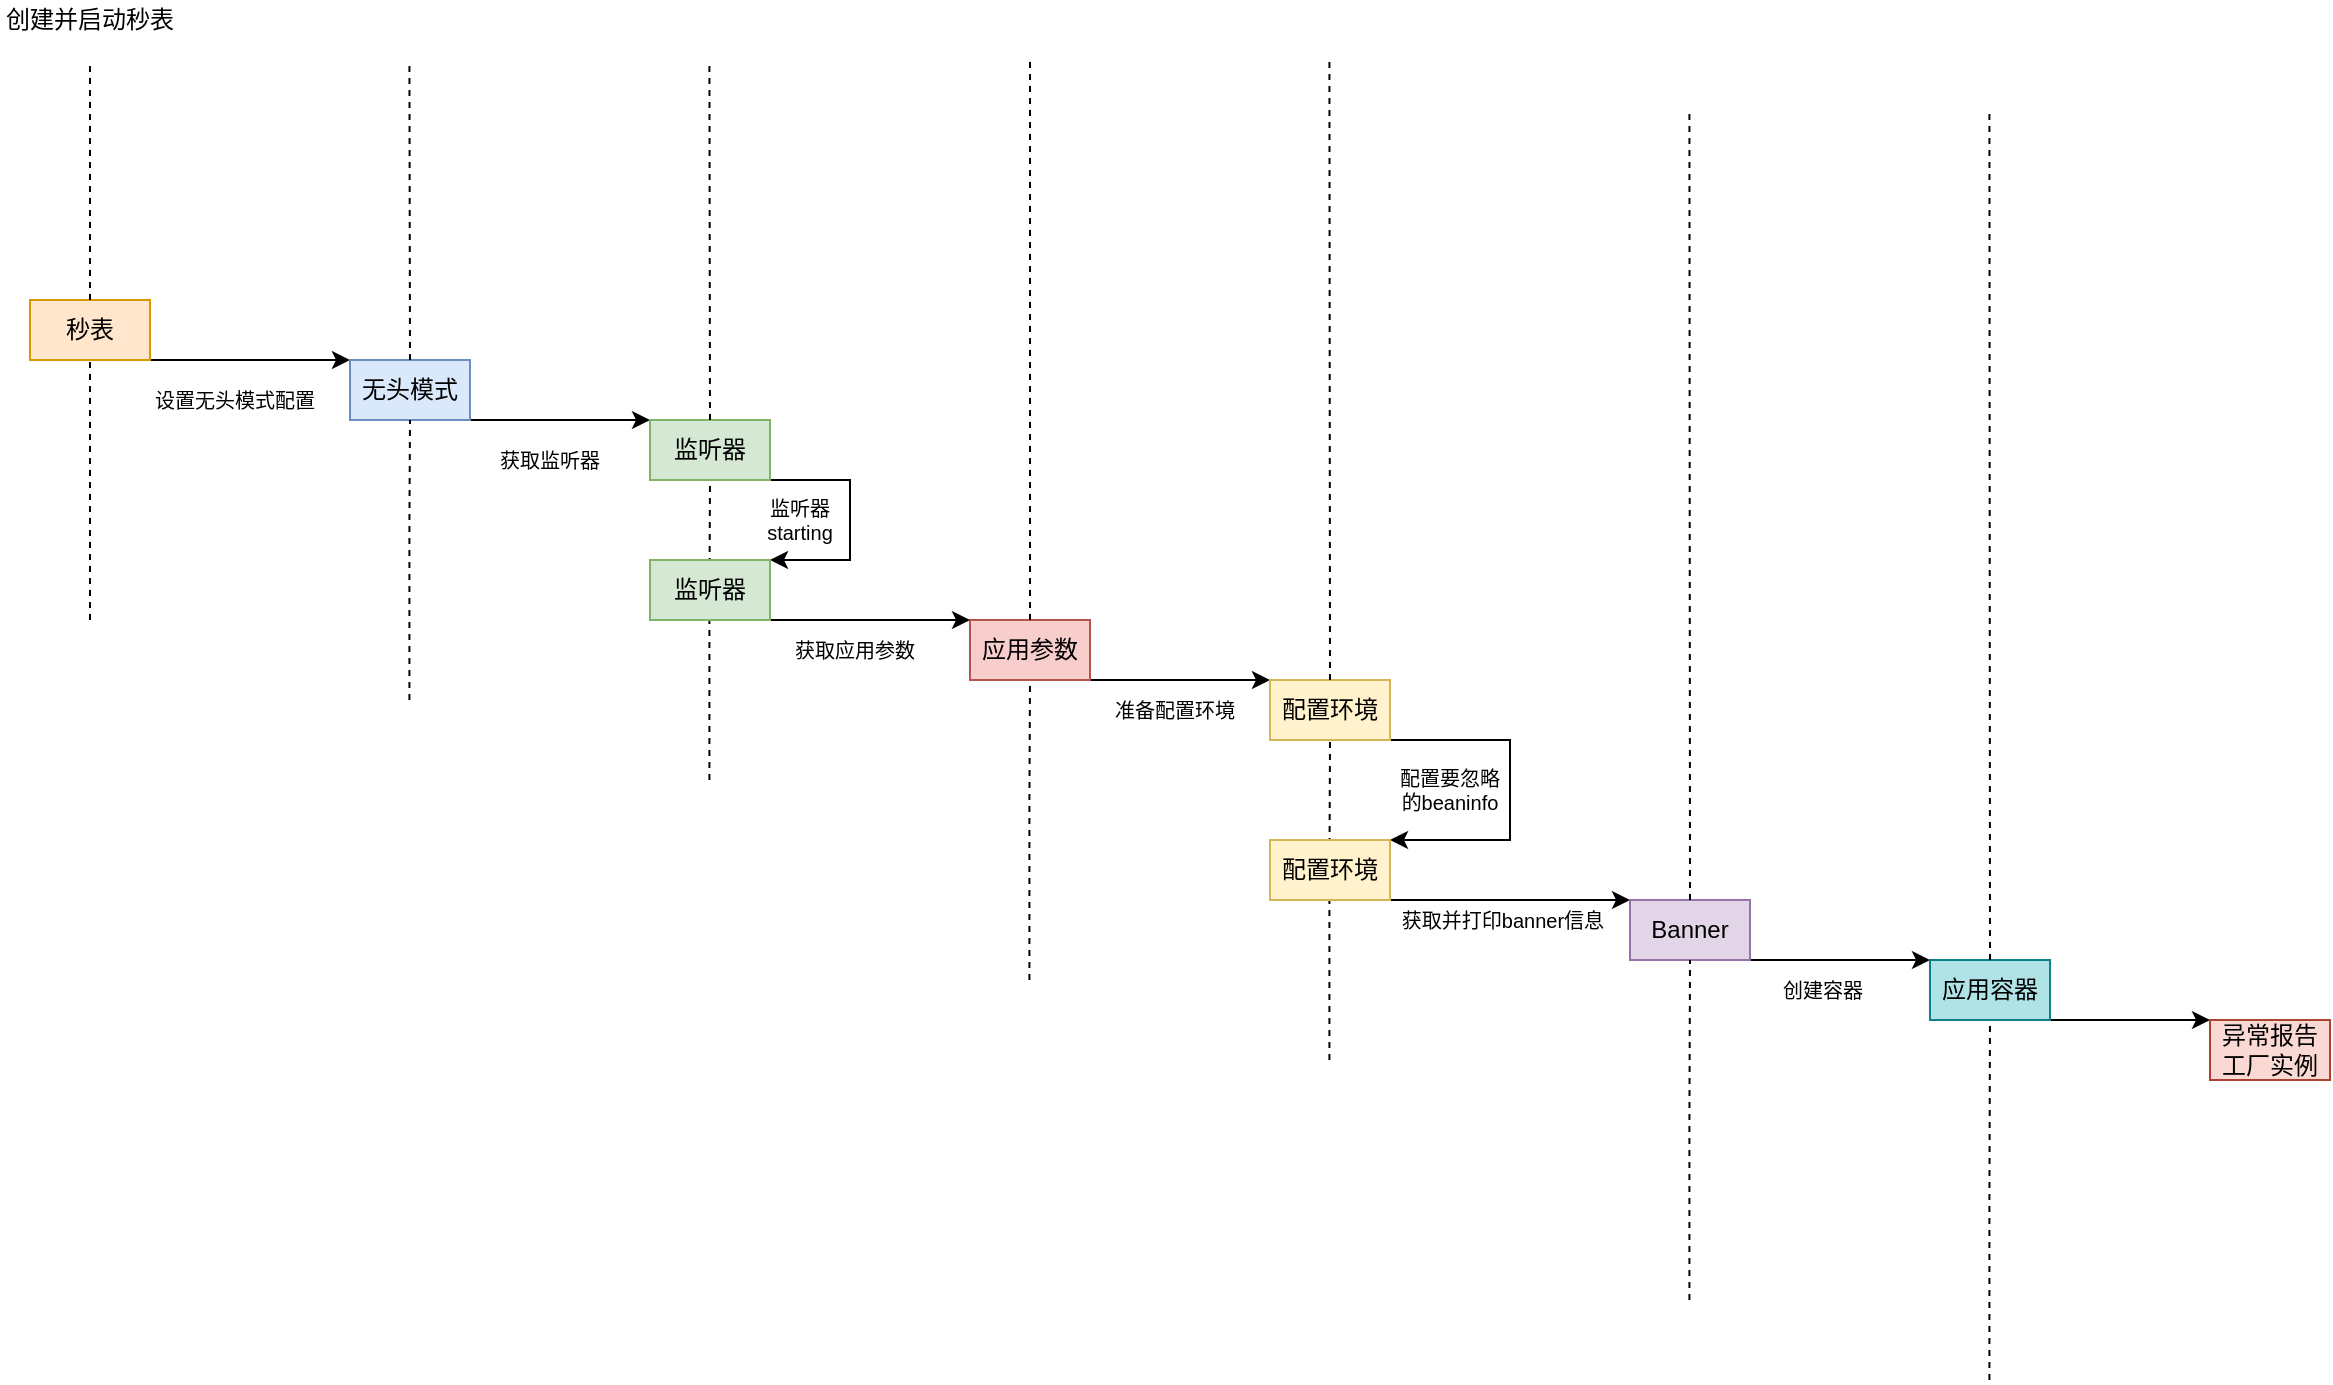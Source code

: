 <mxfile version="14.6.13" type="device"><diagram id="W7c4nUV0PjNAqLAnKCqH" name="第 1 页"><mxGraphModel dx="622" dy="454" grid="1" gridSize="10" guides="1" tooltips="1" connect="1" arrows="1" fold="1" page="1" pageScale="1" pageWidth="827" pageHeight="1169" math="0" shadow="0"><root><mxCell id="0"/><mxCell id="1" parent="0"/><mxCell id="PsvB7K7J9yZpshflzwVy-15" style="edgeStyle=orthogonalEdgeStyle;rounded=0;orthogonalLoop=1;jettySize=auto;html=1;exitX=1;exitY=1;exitDx=0;exitDy=0;entryX=0;entryY=0;entryDx=0;entryDy=0;" edge="1" parent="1" source="PsvB7K7J9yZpshflzwVy-1" target="PsvB7K7J9yZpshflzwVy-6"><mxGeometry relative="1" as="geometry"><Array as="points"><mxPoint x="260" y="230"/><mxPoint x="260" y="230"/></Array></mxGeometry></mxCell><mxCell id="PsvB7K7J9yZpshflzwVy-1" value="秒表" style="rounded=0;whiteSpace=wrap;html=1;fillColor=#ffe6cc;strokeColor=#d79b00;" vertex="1" parent="1"><mxGeometry x="130" y="200" width="60" height="30" as="geometry"/></mxCell><mxCell id="PsvB7K7J9yZpshflzwVy-3" value="" style="endArrow=none;dashed=1;html=1;entryX=0.5;entryY=1;entryDx=0;entryDy=0;" edge="1" parent="1" target="PsvB7K7J9yZpshflzwVy-1"><mxGeometry width="50" height="50" relative="1" as="geometry"><mxPoint x="160" y="360" as="sourcePoint"/><mxPoint x="150" y="290" as="targetPoint"/></mxGeometry></mxCell><mxCell id="PsvB7K7J9yZpshflzwVy-4" value="创建并启动秒表" style="text;html=1;strokeColor=none;fillColor=none;align=center;verticalAlign=middle;whiteSpace=wrap;rounded=0;" vertex="1" parent="1"><mxGeometry x="115" y="50" width="90" height="20" as="geometry"/></mxCell><mxCell id="PsvB7K7J9yZpshflzwVy-16" style="edgeStyle=orthogonalEdgeStyle;rounded=0;orthogonalLoop=1;jettySize=auto;html=1;exitX=1;exitY=1;exitDx=0;exitDy=0;entryX=0;entryY=0;entryDx=0;entryDy=0;" edge="1" parent="1" source="PsvB7K7J9yZpshflzwVy-6" target="PsvB7K7J9yZpshflzwVy-14"><mxGeometry relative="1" as="geometry"><Array as="points"><mxPoint x="420" y="260"/><mxPoint x="420" y="260"/></Array></mxGeometry></mxCell><mxCell id="PsvB7K7J9yZpshflzwVy-6" value="无头模式" style="rounded=0;whiteSpace=wrap;html=1;fillColor=#dae8fc;strokeColor=#6c8ebf;" vertex="1" parent="1"><mxGeometry x="290" y="230" width="60" height="30" as="geometry"/></mxCell><mxCell id="PsvB7K7J9yZpshflzwVy-7" value="" style="endArrow=none;dashed=1;html=1;entryX=0.5;entryY=1;entryDx=0;entryDy=0;" edge="1" parent="1" target="PsvB7K7J9yZpshflzwVy-1"><mxGeometry width="50" height="50" relative="1" as="geometry"><mxPoint x="160" y="360" as="sourcePoint"/><mxPoint x="160" y="230" as="targetPoint"/><Array as="points"><mxPoint x="160" y="270"/></Array></mxGeometry></mxCell><mxCell id="PsvB7K7J9yZpshflzwVy-10" value="设置无头模式配置" style="text;html=1;strokeColor=none;fillColor=none;align=center;verticalAlign=middle;whiteSpace=wrap;rounded=0;fontSize=10;" vertex="1" parent="1"><mxGeometry x="180" y="240" width="105" height="20" as="geometry"/></mxCell><mxCell id="PsvB7K7J9yZpshflzwVy-11" value="" style="endArrow=none;dashed=1;html=1;exitX=0.5;exitY=0;exitDx=0;exitDy=0;" edge="1" parent="1" source="PsvB7K7J9yZpshflzwVy-1"><mxGeometry width="50" height="50" relative="1" as="geometry"><mxPoint x="160" y="180" as="sourcePoint"/><mxPoint x="160" y="80" as="targetPoint"/></mxGeometry></mxCell><mxCell id="PsvB7K7J9yZpshflzwVy-12" value="" style="endArrow=none;dashed=1;html=1;exitX=0.5;exitY=0;exitDx=0;exitDy=0;" edge="1" parent="1" source="PsvB7K7J9yZpshflzwVy-6"><mxGeometry width="50" height="50" relative="1" as="geometry"><mxPoint x="319.71" y="200" as="sourcePoint"/><mxPoint x="319.71" y="80" as="targetPoint"/></mxGeometry></mxCell><mxCell id="PsvB7K7J9yZpshflzwVy-26" style="rounded=0;orthogonalLoop=1;jettySize=auto;html=1;exitX=1;exitY=1;exitDx=0;exitDy=0;entryX=1;entryY=0;entryDx=0;entryDy=0;edgeStyle=orthogonalEdgeStyle;" edge="1" parent="1" source="PsvB7K7J9yZpshflzwVy-14" target="PsvB7K7J9yZpshflzwVy-28"><mxGeometry relative="1" as="geometry"><Array as="points"><mxPoint x="540" y="290"/><mxPoint x="540" y="330"/></Array></mxGeometry></mxCell><mxCell id="PsvB7K7J9yZpshflzwVy-14" value="监听器" style="rounded=0;whiteSpace=wrap;html=1;fillColor=#d5e8d4;strokeColor=#82b366;" vertex="1" parent="1"><mxGeometry x="440" y="260" width="60" height="30" as="geometry"/></mxCell><mxCell id="PsvB7K7J9yZpshflzwVy-17" value="" style="endArrow=none;dashed=1;html=1;exitX=0.5;exitY=0;exitDx=0;exitDy=0;" edge="1" parent="1" source="PsvB7K7J9yZpshflzwVy-14"><mxGeometry width="50" height="50" relative="1" as="geometry"><mxPoint x="470" y="230" as="sourcePoint"/><mxPoint x="469.71" y="80" as="targetPoint"/></mxGeometry></mxCell><mxCell id="PsvB7K7J9yZpshflzwVy-18" value="" style="endArrow=none;dashed=1;html=1;entryX=0.5;entryY=1;entryDx=0;entryDy=0;" edge="1" parent="1" target="PsvB7K7J9yZpshflzwVy-6"><mxGeometry width="50" height="50" relative="1" as="geometry"><mxPoint x="319.71" y="400" as="sourcePoint"/><mxPoint x="319.71" y="270" as="targetPoint"/><Array as="points"><mxPoint x="319.71" y="310"/></Array></mxGeometry></mxCell><mxCell id="PsvB7K7J9yZpshflzwVy-19" value="获取监听器" style="text;html=1;strokeColor=none;fillColor=none;align=center;verticalAlign=middle;whiteSpace=wrap;rounded=0;fontSize=10;" vertex="1" parent="1"><mxGeometry x="350" y="270" width="80" height="20" as="geometry"/></mxCell><mxCell id="PsvB7K7J9yZpshflzwVy-20" value="" style="endArrow=none;dashed=1;html=1;entryX=0.5;entryY=1;entryDx=0;entryDy=0;" edge="1" parent="1" target="PsvB7K7J9yZpshflzwVy-14"><mxGeometry width="50" height="50" relative="1" as="geometry"><mxPoint x="469.71" y="440" as="sourcePoint"/><mxPoint x="470" y="300" as="targetPoint"/><Array as="points"><mxPoint x="469.71" y="350"/></Array></mxGeometry></mxCell><mxCell id="PsvB7K7J9yZpshflzwVy-35" style="edgeStyle=none;rounded=0;orthogonalLoop=1;jettySize=auto;html=1;exitX=1;exitY=1;exitDx=0;exitDy=0;entryX=0;entryY=0;entryDx=0;entryDy=0;fontSize=10;" edge="1" parent="1" source="PsvB7K7J9yZpshflzwVy-21" target="PsvB7K7J9yZpshflzwVy-34"><mxGeometry relative="1" as="geometry"/></mxCell><mxCell id="PsvB7K7J9yZpshflzwVy-21" value="应用参数" style="rounded=0;whiteSpace=wrap;html=1;fillColor=#f8cecc;strokeColor=#b85450;" vertex="1" parent="1"><mxGeometry x="600" y="360" width="60" height="30" as="geometry"/></mxCell><mxCell id="PsvB7K7J9yZpshflzwVy-22" value="" style="endArrow=none;dashed=1;html=1;exitX=0.5;exitY=0;exitDx=0;exitDy=0;" edge="1" parent="1" source="PsvB7K7J9yZpshflzwVy-21"><mxGeometry width="50" height="50" relative="1" as="geometry"><mxPoint x="600" y="260" as="sourcePoint"/><mxPoint x="630" y="80" as="targetPoint"/></mxGeometry></mxCell><mxCell id="PsvB7K7J9yZpshflzwVy-23" value="获取应用参数" style="text;html=1;strokeColor=none;fillColor=none;align=center;verticalAlign=middle;whiteSpace=wrap;rounded=0;fontSize=10;" vertex="1" parent="1"><mxGeometry x="500" y="365" width="85" height="20" as="geometry"/></mxCell><mxCell id="PsvB7K7J9yZpshflzwVy-30" style="rounded=0;orthogonalLoop=1;jettySize=auto;html=1;exitX=1;exitY=1;exitDx=0;exitDy=0;entryX=0;entryY=0;entryDx=0;entryDy=0;" edge="1" parent="1" source="PsvB7K7J9yZpshflzwVy-28" target="PsvB7K7J9yZpshflzwVy-21"><mxGeometry relative="1" as="geometry"/></mxCell><mxCell id="PsvB7K7J9yZpshflzwVy-28" value="监听器" style="rounded=0;whiteSpace=wrap;html=1;fillColor=#d5e8d4;strokeColor=#82b366;" vertex="1" parent="1"><mxGeometry x="440" y="330" width="60" height="30" as="geometry"/></mxCell><mxCell id="PsvB7K7J9yZpshflzwVy-29" value="监听器&lt;br style=&quot;font-size: 10px;&quot;&gt;starting" style="text;html=1;strokeColor=none;fillColor=none;align=center;verticalAlign=middle;whiteSpace=wrap;rounded=0;fontSize=10;" vertex="1" parent="1"><mxGeometry x="490" y="300" width="50" height="20" as="geometry"/></mxCell><mxCell id="PsvB7K7J9yZpshflzwVy-31" value="" style="endArrow=none;dashed=1;html=1;entryX=0.5;entryY=1;entryDx=0;entryDy=0;" edge="1" parent="1" target="PsvB7K7J9yZpshflzwVy-21"><mxGeometry width="50" height="50" relative="1" as="geometry"><mxPoint x="629.71" y="540" as="sourcePoint"/><mxPoint x="630" y="400" as="targetPoint"/><Array as="points"><mxPoint x="629.71" y="450"/></Array></mxGeometry></mxCell><mxCell id="PsvB7K7J9yZpshflzwVy-40" style="edgeStyle=orthogonalEdgeStyle;rounded=0;orthogonalLoop=1;jettySize=auto;html=1;exitX=1;exitY=1;exitDx=0;exitDy=0;entryX=1;entryY=0;entryDx=0;entryDy=0;fontSize=10;" edge="1" parent="1" source="PsvB7K7J9yZpshflzwVy-34" target="PsvB7K7J9yZpshflzwVy-39"><mxGeometry relative="1" as="geometry"><Array as="points"><mxPoint x="870" y="420"/><mxPoint x="870" y="470"/></Array></mxGeometry></mxCell><mxCell id="PsvB7K7J9yZpshflzwVy-34" value="配置环境" style="rounded=0;whiteSpace=wrap;html=1;fillColor=#fff2cc;strokeColor=#d6b656;" vertex="1" parent="1"><mxGeometry x="750" y="390" width="60" height="30" as="geometry"/></mxCell><mxCell id="PsvB7K7J9yZpshflzwVy-36" value="" style="endArrow=none;dashed=1;html=1;exitX=0.5;exitY=0;exitDx=0;exitDy=0;" edge="1" parent="1" source="PsvB7K7J9yZpshflzwVy-34"><mxGeometry width="50" height="50" relative="1" as="geometry"><mxPoint x="779.71" y="360" as="sourcePoint"/><mxPoint x="779.71" y="80" as="targetPoint"/></mxGeometry></mxCell><mxCell id="PsvB7K7J9yZpshflzwVy-37" value="准备配置环境" style="text;html=1;strokeColor=none;fillColor=none;align=center;verticalAlign=middle;whiteSpace=wrap;rounded=0;fontSize=10;" vertex="1" parent="1"><mxGeometry x="660" y="395" width="85" height="20" as="geometry"/></mxCell><mxCell id="PsvB7K7J9yZpshflzwVy-38" value="" style="endArrow=none;dashed=1;html=1;entryX=0.5;entryY=1;entryDx=0;entryDy=0;" edge="1" parent="1" target="PsvB7K7J9yZpshflzwVy-34"><mxGeometry width="50" height="50" relative="1" as="geometry"><mxPoint x="779.71" y="580" as="sourcePoint"/><mxPoint x="780" y="430" as="targetPoint"/><Array as="points"><mxPoint x="779.71" y="490"/></Array></mxGeometry></mxCell><mxCell id="PsvB7K7J9yZpshflzwVy-43" style="rounded=0;orthogonalLoop=1;jettySize=auto;html=1;exitX=1;exitY=1;exitDx=0;exitDy=0;entryX=0;entryY=0;entryDx=0;entryDy=0;fontSize=10;" edge="1" parent="1" source="PsvB7K7J9yZpshflzwVy-39" target="PsvB7K7J9yZpshflzwVy-42"><mxGeometry relative="1" as="geometry"/></mxCell><mxCell id="PsvB7K7J9yZpshflzwVy-39" value="配置环境" style="rounded=0;whiteSpace=wrap;html=1;fillColor=#fff2cc;strokeColor=#d6b656;" vertex="1" parent="1"><mxGeometry x="750" y="470" width="60" height="30" as="geometry"/></mxCell><mxCell id="PsvB7K7J9yZpshflzwVy-41" value="配置要忽略的beaninfo" style="text;html=1;strokeColor=none;fillColor=none;align=center;verticalAlign=middle;whiteSpace=wrap;rounded=0;fontSize=10;" vertex="1" parent="1"><mxGeometry x="810" y="430" width="60" height="30" as="geometry"/></mxCell><mxCell id="PsvB7K7J9yZpshflzwVy-49" style="edgeStyle=none;rounded=0;orthogonalLoop=1;jettySize=auto;html=1;exitX=1;exitY=1;exitDx=0;exitDy=0;entryX=0;entryY=0;entryDx=0;entryDy=0;fontSize=10;" edge="1" parent="1" source="PsvB7K7J9yZpshflzwVy-42" target="PsvB7K7J9yZpshflzwVy-48"><mxGeometry relative="1" as="geometry"/></mxCell><mxCell id="PsvB7K7J9yZpshflzwVy-42" value="Banner" style="rounded=0;whiteSpace=wrap;html=1;fillColor=#e1d5e7;strokeColor=#9673a6;" vertex="1" parent="1"><mxGeometry x="930" y="500" width="60" height="30" as="geometry"/></mxCell><mxCell id="PsvB7K7J9yZpshflzwVy-44" value="获取并打印banner信息" style="text;html=1;strokeColor=none;fillColor=none;align=center;verticalAlign=middle;whiteSpace=wrap;rounded=0;fontSize=10;" vertex="1" parent="1"><mxGeometry x="810" y="500" width="113" height="20" as="geometry"/></mxCell><mxCell id="PsvB7K7J9yZpshflzwVy-46" value="" style="endArrow=none;dashed=1;html=1;exitX=0.5;exitY=0;exitDx=0;exitDy=0;" edge="1" parent="1" source="PsvB7K7J9yZpshflzwVy-42"><mxGeometry width="50" height="50" relative="1" as="geometry"><mxPoint x="960" y="415" as="sourcePoint"/><mxPoint x="959.71" y="105" as="targetPoint"/></mxGeometry></mxCell><mxCell id="PsvB7K7J9yZpshflzwVy-47" value="" style="endArrow=none;dashed=1;html=1;entryX=0.5;entryY=1;entryDx=0;entryDy=0;" edge="1" parent="1" target="PsvB7K7J9yZpshflzwVy-42"><mxGeometry width="50" height="50" relative="1" as="geometry"><mxPoint x="959.71" y="700" as="sourcePoint"/><mxPoint x="960" y="540" as="targetPoint"/><Array as="points"><mxPoint x="959.71" y="610"/></Array></mxGeometry></mxCell><mxCell id="PsvB7K7J9yZpshflzwVy-54" style="edgeStyle=none;rounded=0;orthogonalLoop=1;jettySize=auto;html=1;exitX=1;exitY=1;exitDx=0;exitDy=0;entryX=0;entryY=0;entryDx=0;entryDy=0;fontSize=10;" edge="1" parent="1" source="PsvB7K7J9yZpshflzwVy-48" target="PsvB7K7J9yZpshflzwVy-53"><mxGeometry relative="1" as="geometry"/></mxCell><mxCell id="PsvB7K7J9yZpshflzwVy-48" value="应用容器" style="rounded=0;whiteSpace=wrap;html=1;fillColor=#b0e3e6;strokeColor=#0e8088;" vertex="1" parent="1"><mxGeometry x="1080" y="530" width="60" height="30" as="geometry"/></mxCell><mxCell id="PsvB7K7J9yZpshflzwVy-50" value="创建容器" style="text;html=1;strokeColor=none;fillColor=none;align=center;verticalAlign=middle;whiteSpace=wrap;rounded=0;fontSize=10;" vertex="1" parent="1"><mxGeometry x="990" y="535" width="73" height="20" as="geometry"/></mxCell><mxCell id="PsvB7K7J9yZpshflzwVy-51" value="" style="endArrow=none;dashed=1;html=1;entryX=0.5;entryY=1;entryDx=0;entryDy=0;" edge="1" parent="1" target="PsvB7K7J9yZpshflzwVy-48"><mxGeometry width="50" height="50" relative="1" as="geometry"><mxPoint x="1109.71" y="740" as="sourcePoint"/><mxPoint x="1110" y="570" as="targetPoint"/><Array as="points"><mxPoint x="1109.71" y="650"/></Array></mxGeometry></mxCell><mxCell id="PsvB7K7J9yZpshflzwVy-52" value="" style="endArrow=none;dashed=1;html=1;exitX=0.5;exitY=0;exitDx=0;exitDy=0;" edge="1" parent="1" source="PsvB7K7J9yZpshflzwVy-48"><mxGeometry width="50" height="50" relative="1" as="geometry"><mxPoint x="1110" y="500" as="sourcePoint"/><mxPoint x="1109.71" y="105" as="targetPoint"/></mxGeometry></mxCell><mxCell id="PsvB7K7J9yZpshflzwVy-53" value="异常报告工厂实例" style="rounded=0;whiteSpace=wrap;html=1;fillColor=#fad9d5;strokeColor=#ae4132;" vertex="1" parent="1"><mxGeometry x="1220" y="560" width="60" height="30" as="geometry"/></mxCell></root></mxGraphModel></diagram></mxfile>